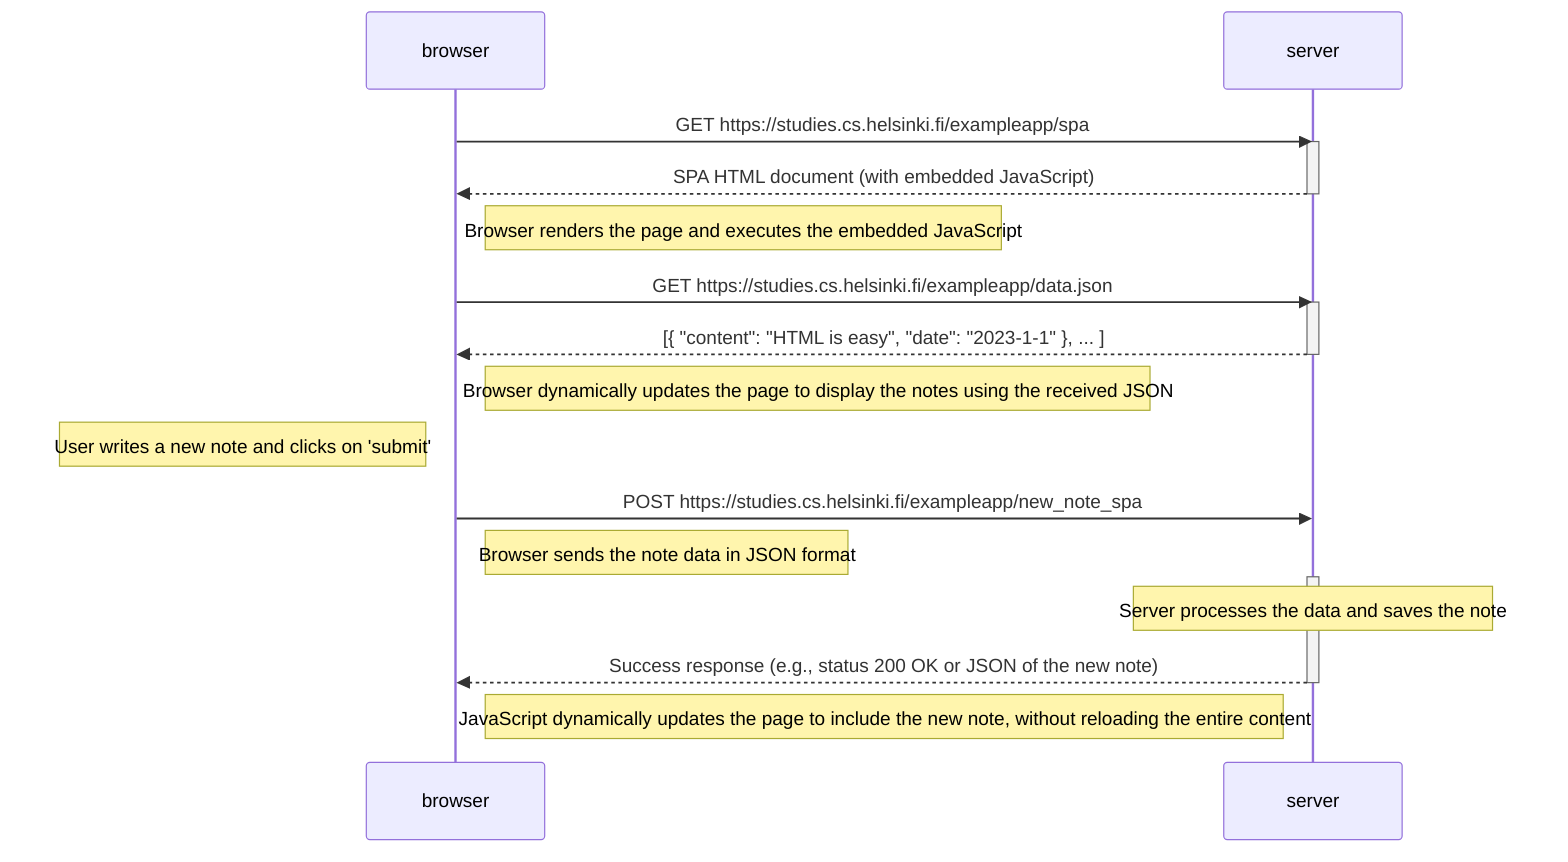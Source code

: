 sequenceDiagram
    participant browser
    participant server

    browser->>server: GET https://studies.cs.helsinki.fi/exampleapp/spa
    activate server
    server-->>browser: SPA HTML document (with embedded JavaScript)
    deactivate server

    Note right of browser: Browser renders the page and executes the embedded JavaScript

    browser->>server: GET https://studies.cs.helsinki.fi/exampleapp/data.json
    activate server
    server-->>browser: [{ "content": "HTML is easy", "date": "2023-1-1" }, ... ]
    deactivate server

    Note right of browser: Browser dynamically updates the page to display the notes using the received JSON

    Note left of browser: User writes a new note and clicks on 'submit'

    browser->>server: POST https://studies.cs.helsinki.fi/exampleapp/new_note_spa
    Note right of browser: Browser sends the note data in JSON format
    activate server
    Note over server: Server processes the data and saves the note
    server-->>browser: Success response (e.g., status 200 OK or JSON of the new note)
    deactivate server

    Note right of browser: JavaScript dynamically updates the page to include the new note, without reloading the entire content